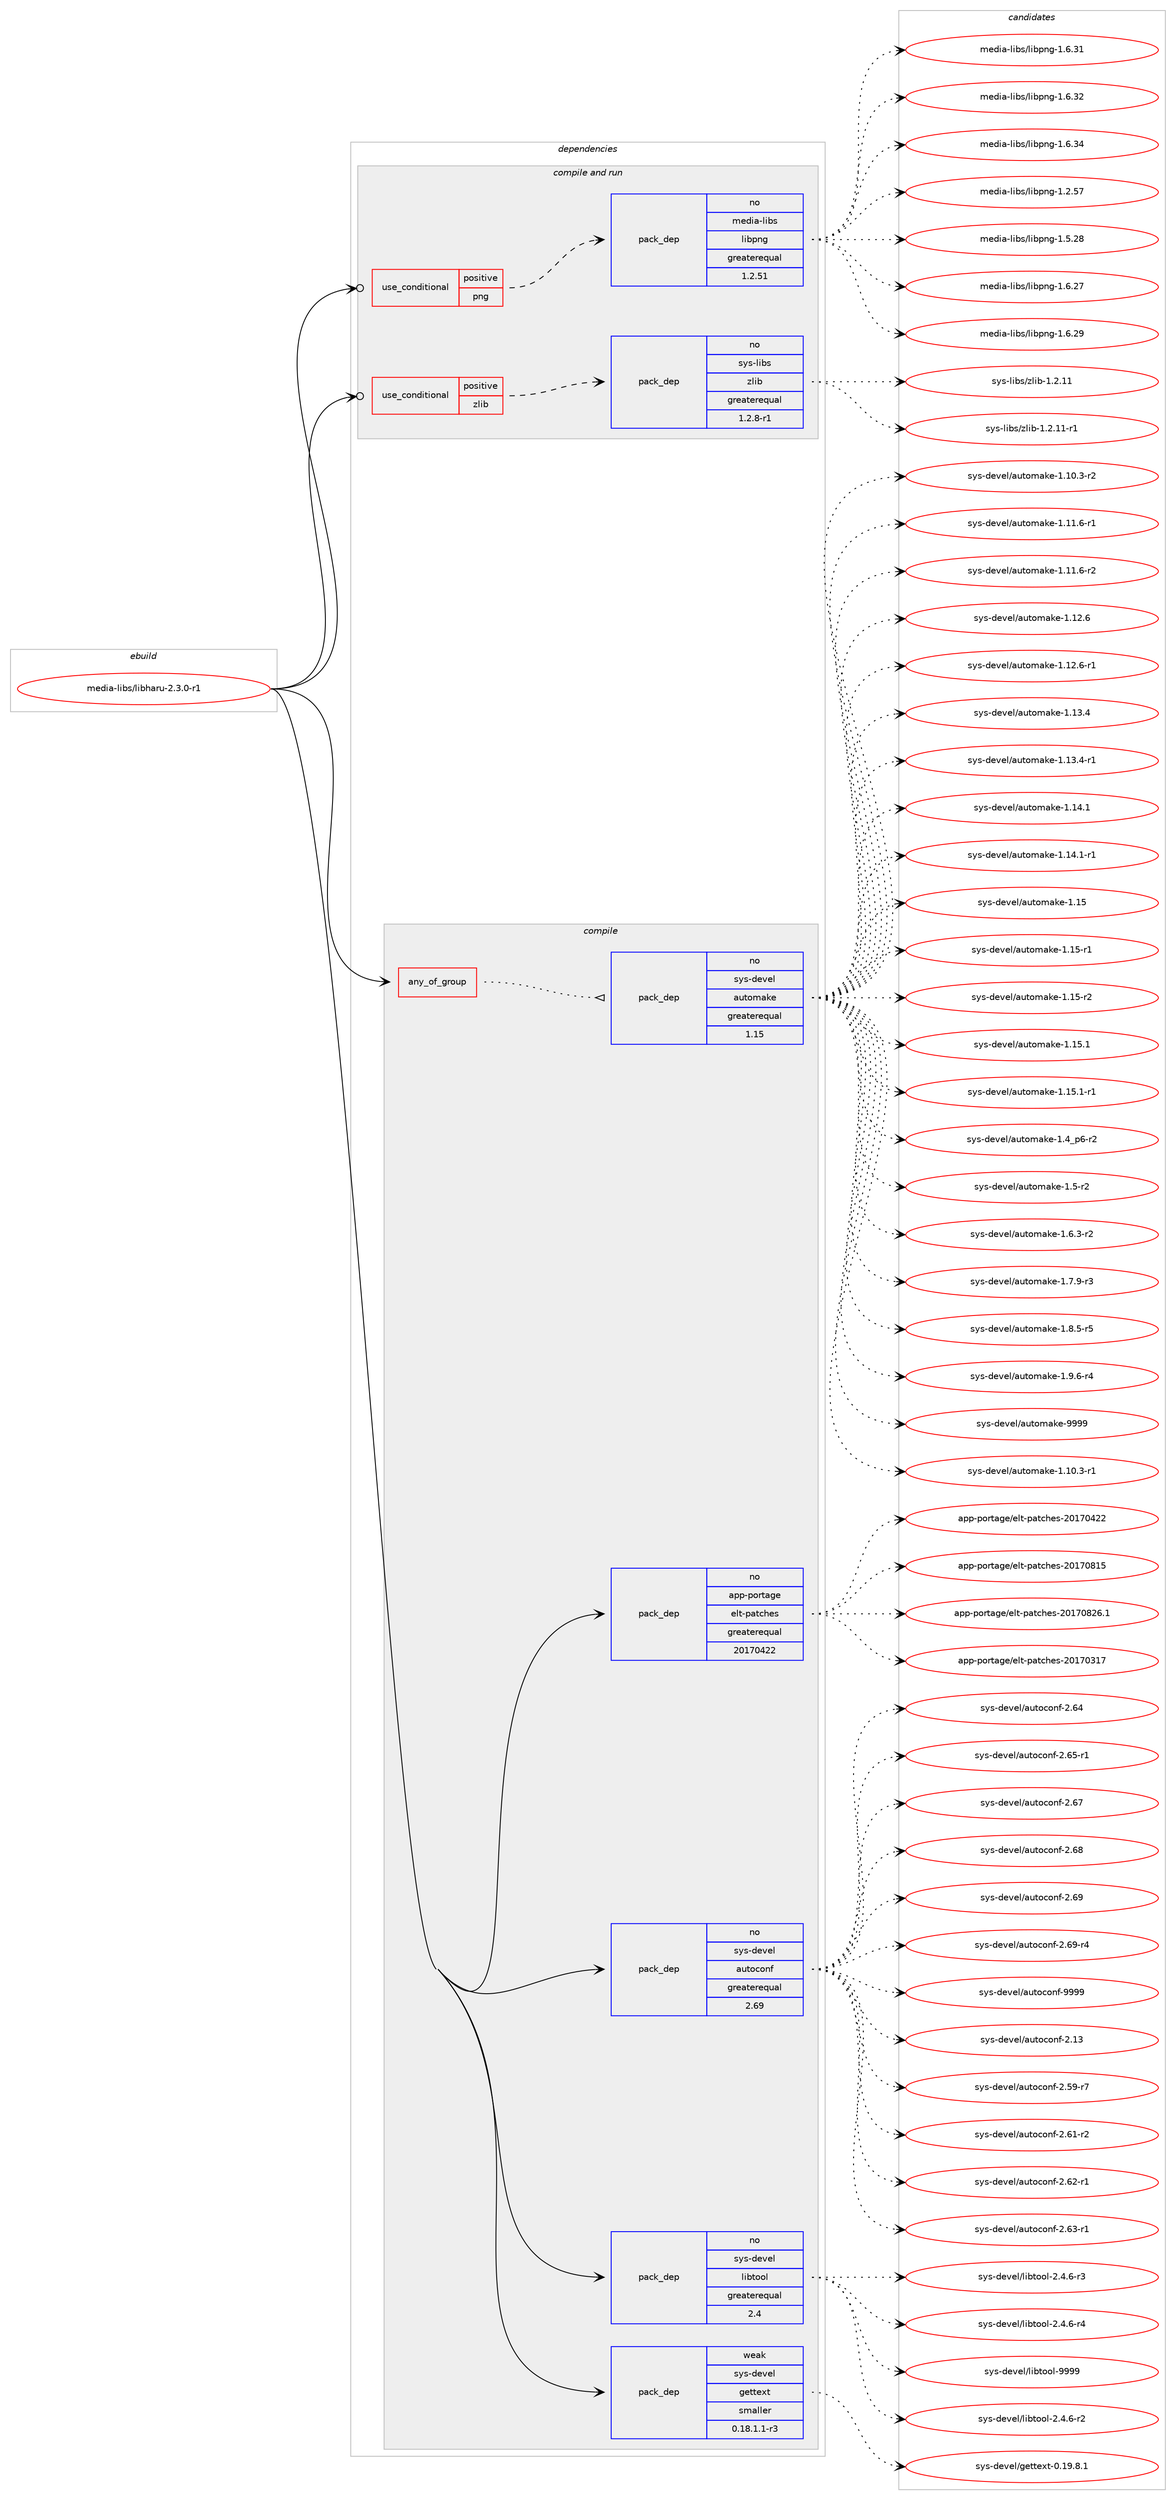 digraph prolog {

# *************
# Graph options
# *************

newrank=true;
concentrate=true;
compound=true;
graph [rankdir=LR,fontname=Helvetica,fontsize=10,ranksep=1.5];#, ranksep=2.5, nodesep=0.2];
edge  [arrowhead=vee];
node  [fontname=Helvetica,fontsize=10];

# **********
# The ebuild
# **********

subgraph cluster_leftcol {
color=gray;
rank=same;
label=<<i>ebuild</i>>;
id [label="media-libs/libharu-2.3.0-r1", color=red, width=4, href="../media-libs/libharu-2.3.0-r1.svg"];
}

# ****************
# The dependencies
# ****************

subgraph cluster_midcol {
color=gray;
label=<<i>dependencies</i>>;
subgraph cluster_compile {
fillcolor="#eeeeee";
style=filled;
label=<<i>compile</i>>;
subgraph any5510 {
dependency363742 [label=<<TABLE BORDER="0" CELLBORDER="1" CELLSPACING="0" CELLPADDING="4"><TR><TD CELLPADDING="10">any_of_group</TD></TR></TABLE>>, shape=none, color=red];subgraph pack268396 {
dependency363743 [label=<<TABLE BORDER="0" CELLBORDER="1" CELLSPACING="0" CELLPADDING="4" WIDTH="220"><TR><TD ROWSPAN="6" CELLPADDING="30">pack_dep</TD></TR><TR><TD WIDTH="110">no</TD></TR><TR><TD>sys-devel</TD></TR><TR><TD>automake</TD></TR><TR><TD>greaterequal</TD></TR><TR><TD>1.15</TD></TR></TABLE>>, shape=none, color=blue];
}
dependency363742:e -> dependency363743:w [weight=20,style="dotted",arrowhead="oinv"];
}
id:e -> dependency363742:w [weight=20,style="solid",arrowhead="vee"];
subgraph pack268397 {
dependency363744 [label=<<TABLE BORDER="0" CELLBORDER="1" CELLSPACING="0" CELLPADDING="4" WIDTH="220"><TR><TD ROWSPAN="6" CELLPADDING="30">pack_dep</TD></TR><TR><TD WIDTH="110">no</TD></TR><TR><TD>app-portage</TD></TR><TR><TD>elt-patches</TD></TR><TR><TD>greaterequal</TD></TR><TR><TD>20170422</TD></TR></TABLE>>, shape=none, color=blue];
}
id:e -> dependency363744:w [weight=20,style="solid",arrowhead="vee"];
subgraph pack268398 {
dependency363745 [label=<<TABLE BORDER="0" CELLBORDER="1" CELLSPACING="0" CELLPADDING="4" WIDTH="220"><TR><TD ROWSPAN="6" CELLPADDING="30">pack_dep</TD></TR><TR><TD WIDTH="110">no</TD></TR><TR><TD>sys-devel</TD></TR><TR><TD>autoconf</TD></TR><TR><TD>greaterequal</TD></TR><TR><TD>2.69</TD></TR></TABLE>>, shape=none, color=blue];
}
id:e -> dependency363745:w [weight=20,style="solid",arrowhead="vee"];
subgraph pack268399 {
dependency363746 [label=<<TABLE BORDER="0" CELLBORDER="1" CELLSPACING="0" CELLPADDING="4" WIDTH="220"><TR><TD ROWSPAN="6" CELLPADDING="30">pack_dep</TD></TR><TR><TD WIDTH="110">no</TD></TR><TR><TD>sys-devel</TD></TR><TR><TD>libtool</TD></TR><TR><TD>greaterequal</TD></TR><TR><TD>2.4</TD></TR></TABLE>>, shape=none, color=blue];
}
id:e -> dependency363746:w [weight=20,style="solid",arrowhead="vee"];
subgraph pack268400 {
dependency363747 [label=<<TABLE BORDER="0" CELLBORDER="1" CELLSPACING="0" CELLPADDING="4" WIDTH="220"><TR><TD ROWSPAN="6" CELLPADDING="30">pack_dep</TD></TR><TR><TD WIDTH="110">weak</TD></TR><TR><TD>sys-devel</TD></TR><TR><TD>gettext</TD></TR><TR><TD>smaller</TD></TR><TR><TD>0.18.1.1-r3</TD></TR></TABLE>>, shape=none, color=blue];
}
id:e -> dependency363747:w [weight=20,style="solid",arrowhead="vee"];
}
subgraph cluster_compileandrun {
fillcolor="#eeeeee";
style=filled;
label=<<i>compile and run</i>>;
subgraph cond89698 {
dependency363748 [label=<<TABLE BORDER="0" CELLBORDER="1" CELLSPACING="0" CELLPADDING="4"><TR><TD ROWSPAN="3" CELLPADDING="10">use_conditional</TD></TR><TR><TD>positive</TD></TR><TR><TD>png</TD></TR></TABLE>>, shape=none, color=red];
subgraph pack268401 {
dependency363749 [label=<<TABLE BORDER="0" CELLBORDER="1" CELLSPACING="0" CELLPADDING="4" WIDTH="220"><TR><TD ROWSPAN="6" CELLPADDING="30">pack_dep</TD></TR><TR><TD WIDTH="110">no</TD></TR><TR><TD>media-libs</TD></TR><TR><TD>libpng</TD></TR><TR><TD>greaterequal</TD></TR><TR><TD>1.2.51</TD></TR></TABLE>>, shape=none, color=blue];
}
dependency363748:e -> dependency363749:w [weight=20,style="dashed",arrowhead="vee"];
}
id:e -> dependency363748:w [weight=20,style="solid",arrowhead="odotvee"];
subgraph cond89699 {
dependency363750 [label=<<TABLE BORDER="0" CELLBORDER="1" CELLSPACING="0" CELLPADDING="4"><TR><TD ROWSPAN="3" CELLPADDING="10">use_conditional</TD></TR><TR><TD>positive</TD></TR><TR><TD>zlib</TD></TR></TABLE>>, shape=none, color=red];
subgraph pack268402 {
dependency363751 [label=<<TABLE BORDER="0" CELLBORDER="1" CELLSPACING="0" CELLPADDING="4" WIDTH="220"><TR><TD ROWSPAN="6" CELLPADDING="30">pack_dep</TD></TR><TR><TD WIDTH="110">no</TD></TR><TR><TD>sys-libs</TD></TR><TR><TD>zlib</TD></TR><TR><TD>greaterequal</TD></TR><TR><TD>1.2.8-r1</TD></TR></TABLE>>, shape=none, color=blue];
}
dependency363750:e -> dependency363751:w [weight=20,style="dashed",arrowhead="vee"];
}
id:e -> dependency363750:w [weight=20,style="solid",arrowhead="odotvee"];
}
subgraph cluster_run {
fillcolor="#eeeeee";
style=filled;
label=<<i>run</i>>;
}
}

# **************
# The candidates
# **************

subgraph cluster_choices {
rank=same;
color=gray;
label=<<i>candidates</i>>;

subgraph choice268396 {
color=black;
nodesep=1;
choice11512111545100101118101108479711711611110997107101454946494846514511449 [label="sys-devel/automake-1.10.3-r1", color=red, width=4,href="../sys-devel/automake-1.10.3-r1.svg"];
choice11512111545100101118101108479711711611110997107101454946494846514511450 [label="sys-devel/automake-1.10.3-r2", color=red, width=4,href="../sys-devel/automake-1.10.3-r2.svg"];
choice11512111545100101118101108479711711611110997107101454946494946544511449 [label="sys-devel/automake-1.11.6-r1", color=red, width=4,href="../sys-devel/automake-1.11.6-r1.svg"];
choice11512111545100101118101108479711711611110997107101454946494946544511450 [label="sys-devel/automake-1.11.6-r2", color=red, width=4,href="../sys-devel/automake-1.11.6-r2.svg"];
choice1151211154510010111810110847971171161111099710710145494649504654 [label="sys-devel/automake-1.12.6", color=red, width=4,href="../sys-devel/automake-1.12.6.svg"];
choice11512111545100101118101108479711711611110997107101454946495046544511449 [label="sys-devel/automake-1.12.6-r1", color=red, width=4,href="../sys-devel/automake-1.12.6-r1.svg"];
choice1151211154510010111810110847971171161111099710710145494649514652 [label="sys-devel/automake-1.13.4", color=red, width=4,href="../sys-devel/automake-1.13.4.svg"];
choice11512111545100101118101108479711711611110997107101454946495146524511449 [label="sys-devel/automake-1.13.4-r1", color=red, width=4,href="../sys-devel/automake-1.13.4-r1.svg"];
choice1151211154510010111810110847971171161111099710710145494649524649 [label="sys-devel/automake-1.14.1", color=red, width=4,href="../sys-devel/automake-1.14.1.svg"];
choice11512111545100101118101108479711711611110997107101454946495246494511449 [label="sys-devel/automake-1.14.1-r1", color=red, width=4,href="../sys-devel/automake-1.14.1-r1.svg"];
choice115121115451001011181011084797117116111109971071014549464953 [label="sys-devel/automake-1.15", color=red, width=4,href="../sys-devel/automake-1.15.svg"];
choice1151211154510010111810110847971171161111099710710145494649534511449 [label="sys-devel/automake-1.15-r1", color=red, width=4,href="../sys-devel/automake-1.15-r1.svg"];
choice1151211154510010111810110847971171161111099710710145494649534511450 [label="sys-devel/automake-1.15-r2", color=red, width=4,href="../sys-devel/automake-1.15-r2.svg"];
choice1151211154510010111810110847971171161111099710710145494649534649 [label="sys-devel/automake-1.15.1", color=red, width=4,href="../sys-devel/automake-1.15.1.svg"];
choice11512111545100101118101108479711711611110997107101454946495346494511449 [label="sys-devel/automake-1.15.1-r1", color=red, width=4,href="../sys-devel/automake-1.15.1-r1.svg"];
choice115121115451001011181011084797117116111109971071014549465295112544511450 [label="sys-devel/automake-1.4_p6-r2", color=red, width=4,href="../sys-devel/automake-1.4_p6-r2.svg"];
choice11512111545100101118101108479711711611110997107101454946534511450 [label="sys-devel/automake-1.5-r2", color=red, width=4,href="../sys-devel/automake-1.5-r2.svg"];
choice115121115451001011181011084797117116111109971071014549465446514511450 [label="sys-devel/automake-1.6.3-r2", color=red, width=4,href="../sys-devel/automake-1.6.3-r2.svg"];
choice115121115451001011181011084797117116111109971071014549465546574511451 [label="sys-devel/automake-1.7.9-r3", color=red, width=4,href="../sys-devel/automake-1.7.9-r3.svg"];
choice115121115451001011181011084797117116111109971071014549465646534511453 [label="sys-devel/automake-1.8.5-r5", color=red, width=4,href="../sys-devel/automake-1.8.5-r5.svg"];
choice115121115451001011181011084797117116111109971071014549465746544511452 [label="sys-devel/automake-1.9.6-r4", color=red, width=4,href="../sys-devel/automake-1.9.6-r4.svg"];
choice115121115451001011181011084797117116111109971071014557575757 [label="sys-devel/automake-9999", color=red, width=4,href="../sys-devel/automake-9999.svg"];
dependency363743:e -> choice11512111545100101118101108479711711611110997107101454946494846514511449:w [style=dotted,weight="100"];
dependency363743:e -> choice11512111545100101118101108479711711611110997107101454946494846514511450:w [style=dotted,weight="100"];
dependency363743:e -> choice11512111545100101118101108479711711611110997107101454946494946544511449:w [style=dotted,weight="100"];
dependency363743:e -> choice11512111545100101118101108479711711611110997107101454946494946544511450:w [style=dotted,weight="100"];
dependency363743:e -> choice1151211154510010111810110847971171161111099710710145494649504654:w [style=dotted,weight="100"];
dependency363743:e -> choice11512111545100101118101108479711711611110997107101454946495046544511449:w [style=dotted,weight="100"];
dependency363743:e -> choice1151211154510010111810110847971171161111099710710145494649514652:w [style=dotted,weight="100"];
dependency363743:e -> choice11512111545100101118101108479711711611110997107101454946495146524511449:w [style=dotted,weight="100"];
dependency363743:e -> choice1151211154510010111810110847971171161111099710710145494649524649:w [style=dotted,weight="100"];
dependency363743:e -> choice11512111545100101118101108479711711611110997107101454946495246494511449:w [style=dotted,weight="100"];
dependency363743:e -> choice115121115451001011181011084797117116111109971071014549464953:w [style=dotted,weight="100"];
dependency363743:e -> choice1151211154510010111810110847971171161111099710710145494649534511449:w [style=dotted,weight="100"];
dependency363743:e -> choice1151211154510010111810110847971171161111099710710145494649534511450:w [style=dotted,weight="100"];
dependency363743:e -> choice1151211154510010111810110847971171161111099710710145494649534649:w [style=dotted,weight="100"];
dependency363743:e -> choice11512111545100101118101108479711711611110997107101454946495346494511449:w [style=dotted,weight="100"];
dependency363743:e -> choice115121115451001011181011084797117116111109971071014549465295112544511450:w [style=dotted,weight="100"];
dependency363743:e -> choice11512111545100101118101108479711711611110997107101454946534511450:w [style=dotted,weight="100"];
dependency363743:e -> choice115121115451001011181011084797117116111109971071014549465446514511450:w [style=dotted,weight="100"];
dependency363743:e -> choice115121115451001011181011084797117116111109971071014549465546574511451:w [style=dotted,weight="100"];
dependency363743:e -> choice115121115451001011181011084797117116111109971071014549465646534511453:w [style=dotted,weight="100"];
dependency363743:e -> choice115121115451001011181011084797117116111109971071014549465746544511452:w [style=dotted,weight="100"];
dependency363743:e -> choice115121115451001011181011084797117116111109971071014557575757:w [style=dotted,weight="100"];
}
subgraph choice268397 {
color=black;
nodesep=1;
choice97112112451121111141169710310147101108116451129711699104101115455048495548514955 [label="app-portage/elt-patches-20170317", color=red, width=4,href="../app-portage/elt-patches-20170317.svg"];
choice97112112451121111141169710310147101108116451129711699104101115455048495548525050 [label="app-portage/elt-patches-20170422", color=red, width=4,href="../app-portage/elt-patches-20170422.svg"];
choice97112112451121111141169710310147101108116451129711699104101115455048495548564953 [label="app-portage/elt-patches-20170815", color=red, width=4,href="../app-portage/elt-patches-20170815.svg"];
choice971121124511211111411697103101471011081164511297116991041011154550484955485650544649 [label="app-portage/elt-patches-20170826.1", color=red, width=4,href="../app-portage/elt-patches-20170826.1.svg"];
dependency363744:e -> choice97112112451121111141169710310147101108116451129711699104101115455048495548514955:w [style=dotted,weight="100"];
dependency363744:e -> choice97112112451121111141169710310147101108116451129711699104101115455048495548525050:w [style=dotted,weight="100"];
dependency363744:e -> choice97112112451121111141169710310147101108116451129711699104101115455048495548564953:w [style=dotted,weight="100"];
dependency363744:e -> choice971121124511211111411697103101471011081164511297116991041011154550484955485650544649:w [style=dotted,weight="100"];
}
subgraph choice268398 {
color=black;
nodesep=1;
choice115121115451001011181011084797117116111991111101024550464951 [label="sys-devel/autoconf-2.13", color=red, width=4,href="../sys-devel/autoconf-2.13.svg"];
choice1151211154510010111810110847971171161119911111010245504653574511455 [label="sys-devel/autoconf-2.59-r7", color=red, width=4,href="../sys-devel/autoconf-2.59-r7.svg"];
choice1151211154510010111810110847971171161119911111010245504654494511450 [label="sys-devel/autoconf-2.61-r2", color=red, width=4,href="../sys-devel/autoconf-2.61-r2.svg"];
choice1151211154510010111810110847971171161119911111010245504654504511449 [label="sys-devel/autoconf-2.62-r1", color=red, width=4,href="../sys-devel/autoconf-2.62-r1.svg"];
choice1151211154510010111810110847971171161119911111010245504654514511449 [label="sys-devel/autoconf-2.63-r1", color=red, width=4,href="../sys-devel/autoconf-2.63-r1.svg"];
choice115121115451001011181011084797117116111991111101024550465452 [label="sys-devel/autoconf-2.64", color=red, width=4,href="../sys-devel/autoconf-2.64.svg"];
choice1151211154510010111810110847971171161119911111010245504654534511449 [label="sys-devel/autoconf-2.65-r1", color=red, width=4,href="../sys-devel/autoconf-2.65-r1.svg"];
choice115121115451001011181011084797117116111991111101024550465455 [label="sys-devel/autoconf-2.67", color=red, width=4,href="../sys-devel/autoconf-2.67.svg"];
choice115121115451001011181011084797117116111991111101024550465456 [label="sys-devel/autoconf-2.68", color=red, width=4,href="../sys-devel/autoconf-2.68.svg"];
choice115121115451001011181011084797117116111991111101024550465457 [label="sys-devel/autoconf-2.69", color=red, width=4,href="../sys-devel/autoconf-2.69.svg"];
choice1151211154510010111810110847971171161119911111010245504654574511452 [label="sys-devel/autoconf-2.69-r4", color=red, width=4,href="../sys-devel/autoconf-2.69-r4.svg"];
choice115121115451001011181011084797117116111991111101024557575757 [label="sys-devel/autoconf-9999", color=red, width=4,href="../sys-devel/autoconf-9999.svg"];
dependency363745:e -> choice115121115451001011181011084797117116111991111101024550464951:w [style=dotted,weight="100"];
dependency363745:e -> choice1151211154510010111810110847971171161119911111010245504653574511455:w [style=dotted,weight="100"];
dependency363745:e -> choice1151211154510010111810110847971171161119911111010245504654494511450:w [style=dotted,weight="100"];
dependency363745:e -> choice1151211154510010111810110847971171161119911111010245504654504511449:w [style=dotted,weight="100"];
dependency363745:e -> choice1151211154510010111810110847971171161119911111010245504654514511449:w [style=dotted,weight="100"];
dependency363745:e -> choice115121115451001011181011084797117116111991111101024550465452:w [style=dotted,weight="100"];
dependency363745:e -> choice1151211154510010111810110847971171161119911111010245504654534511449:w [style=dotted,weight="100"];
dependency363745:e -> choice115121115451001011181011084797117116111991111101024550465455:w [style=dotted,weight="100"];
dependency363745:e -> choice115121115451001011181011084797117116111991111101024550465456:w [style=dotted,weight="100"];
dependency363745:e -> choice115121115451001011181011084797117116111991111101024550465457:w [style=dotted,weight="100"];
dependency363745:e -> choice1151211154510010111810110847971171161119911111010245504654574511452:w [style=dotted,weight="100"];
dependency363745:e -> choice115121115451001011181011084797117116111991111101024557575757:w [style=dotted,weight="100"];
}
subgraph choice268399 {
color=black;
nodesep=1;
choice1151211154510010111810110847108105981161111111084550465246544511450 [label="sys-devel/libtool-2.4.6-r2", color=red, width=4,href="../sys-devel/libtool-2.4.6-r2.svg"];
choice1151211154510010111810110847108105981161111111084550465246544511451 [label="sys-devel/libtool-2.4.6-r3", color=red, width=4,href="../sys-devel/libtool-2.4.6-r3.svg"];
choice1151211154510010111810110847108105981161111111084550465246544511452 [label="sys-devel/libtool-2.4.6-r4", color=red, width=4,href="../sys-devel/libtool-2.4.6-r4.svg"];
choice1151211154510010111810110847108105981161111111084557575757 [label="sys-devel/libtool-9999", color=red, width=4,href="../sys-devel/libtool-9999.svg"];
dependency363746:e -> choice1151211154510010111810110847108105981161111111084550465246544511450:w [style=dotted,weight="100"];
dependency363746:e -> choice1151211154510010111810110847108105981161111111084550465246544511451:w [style=dotted,weight="100"];
dependency363746:e -> choice1151211154510010111810110847108105981161111111084550465246544511452:w [style=dotted,weight="100"];
dependency363746:e -> choice1151211154510010111810110847108105981161111111084557575757:w [style=dotted,weight="100"];
}
subgraph choice268400 {
color=black;
nodesep=1;
choice1151211154510010111810110847103101116116101120116454846495746564649 [label="sys-devel/gettext-0.19.8.1", color=red, width=4,href="../sys-devel/gettext-0.19.8.1.svg"];
dependency363747:e -> choice1151211154510010111810110847103101116116101120116454846495746564649:w [style=dotted,weight="100"];
}
subgraph choice268401 {
color=black;
nodesep=1;
choice109101100105974510810598115471081059811211010345494650465355 [label="media-libs/libpng-1.2.57", color=red, width=4,href="../media-libs/libpng-1.2.57.svg"];
choice109101100105974510810598115471081059811211010345494653465056 [label="media-libs/libpng-1.5.28", color=red, width=4,href="../media-libs/libpng-1.5.28.svg"];
choice109101100105974510810598115471081059811211010345494654465055 [label="media-libs/libpng-1.6.27", color=red, width=4,href="../media-libs/libpng-1.6.27.svg"];
choice109101100105974510810598115471081059811211010345494654465057 [label="media-libs/libpng-1.6.29", color=red, width=4,href="../media-libs/libpng-1.6.29.svg"];
choice109101100105974510810598115471081059811211010345494654465149 [label="media-libs/libpng-1.6.31", color=red, width=4,href="../media-libs/libpng-1.6.31.svg"];
choice109101100105974510810598115471081059811211010345494654465150 [label="media-libs/libpng-1.6.32", color=red, width=4,href="../media-libs/libpng-1.6.32.svg"];
choice109101100105974510810598115471081059811211010345494654465152 [label="media-libs/libpng-1.6.34", color=red, width=4,href="../media-libs/libpng-1.6.34.svg"];
dependency363749:e -> choice109101100105974510810598115471081059811211010345494650465355:w [style=dotted,weight="100"];
dependency363749:e -> choice109101100105974510810598115471081059811211010345494653465056:w [style=dotted,weight="100"];
dependency363749:e -> choice109101100105974510810598115471081059811211010345494654465055:w [style=dotted,weight="100"];
dependency363749:e -> choice109101100105974510810598115471081059811211010345494654465057:w [style=dotted,weight="100"];
dependency363749:e -> choice109101100105974510810598115471081059811211010345494654465149:w [style=dotted,weight="100"];
dependency363749:e -> choice109101100105974510810598115471081059811211010345494654465150:w [style=dotted,weight="100"];
dependency363749:e -> choice109101100105974510810598115471081059811211010345494654465152:w [style=dotted,weight="100"];
}
subgraph choice268402 {
color=black;
nodesep=1;
choice1151211154510810598115471221081059845494650464949 [label="sys-libs/zlib-1.2.11", color=red, width=4,href="../sys-libs/zlib-1.2.11.svg"];
choice11512111545108105981154712210810598454946504649494511449 [label="sys-libs/zlib-1.2.11-r1", color=red, width=4,href="../sys-libs/zlib-1.2.11-r1.svg"];
dependency363751:e -> choice1151211154510810598115471221081059845494650464949:w [style=dotted,weight="100"];
dependency363751:e -> choice11512111545108105981154712210810598454946504649494511449:w [style=dotted,weight="100"];
}
}

}
